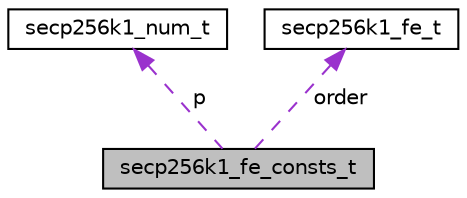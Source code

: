 digraph "secp256k1_fe_consts_t"
{
 // LATEX_PDF_SIZE
  edge [fontname="Helvetica",fontsize="10",labelfontname="Helvetica",labelfontsize="10"];
  node [fontname="Helvetica",fontsize="10",shape=record];
  Node1 [label="secp256k1_fe_consts_t",height=0.2,width=0.4,color="black", fillcolor="grey75", style="filled", fontcolor="black",tooltip=" "];
  Node2 -> Node1 [dir="back",color="darkorchid3",fontsize="10",style="dashed",label=" p" ,fontname="Helvetica"];
  Node2 [label="secp256k1_num_t",height=0.2,width=0.4,color="black", fillcolor="white", style="filled",URL="$structsecp256k1__num__t.html",tooltip=" "];
  Node3 -> Node1 [dir="back",color="darkorchid3",fontsize="10",style="dashed",label=" order" ,fontname="Helvetica"];
  Node3 [label="secp256k1_fe_t",height=0.2,width=0.4,color="black", fillcolor="white", style="filled",URL="$structsecp256k1__fe__t.html",tooltip=" "];
}
